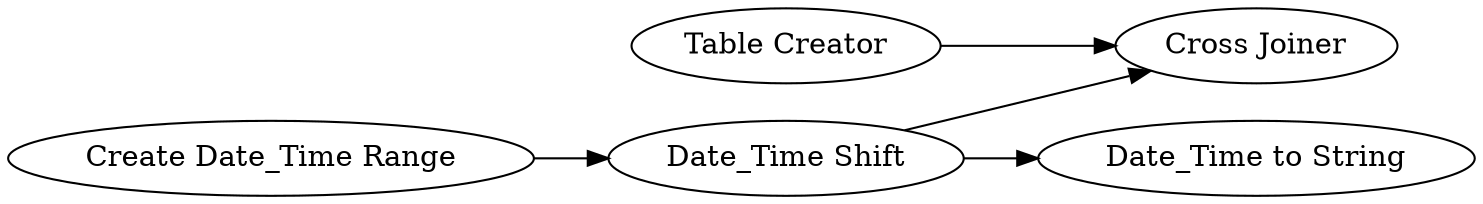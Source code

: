 digraph {
	2 -> 6
	7 -> 6
	2 -> 4
	1 -> 2
	1 [label="Create Date_Time Range"]
	7 [label="Table Creator"]
	4 [label="Date_Time to String"]
	6 [label="Cross Joiner"]
	2 [label="Date_Time Shift"]
	rankdir=LR
}
